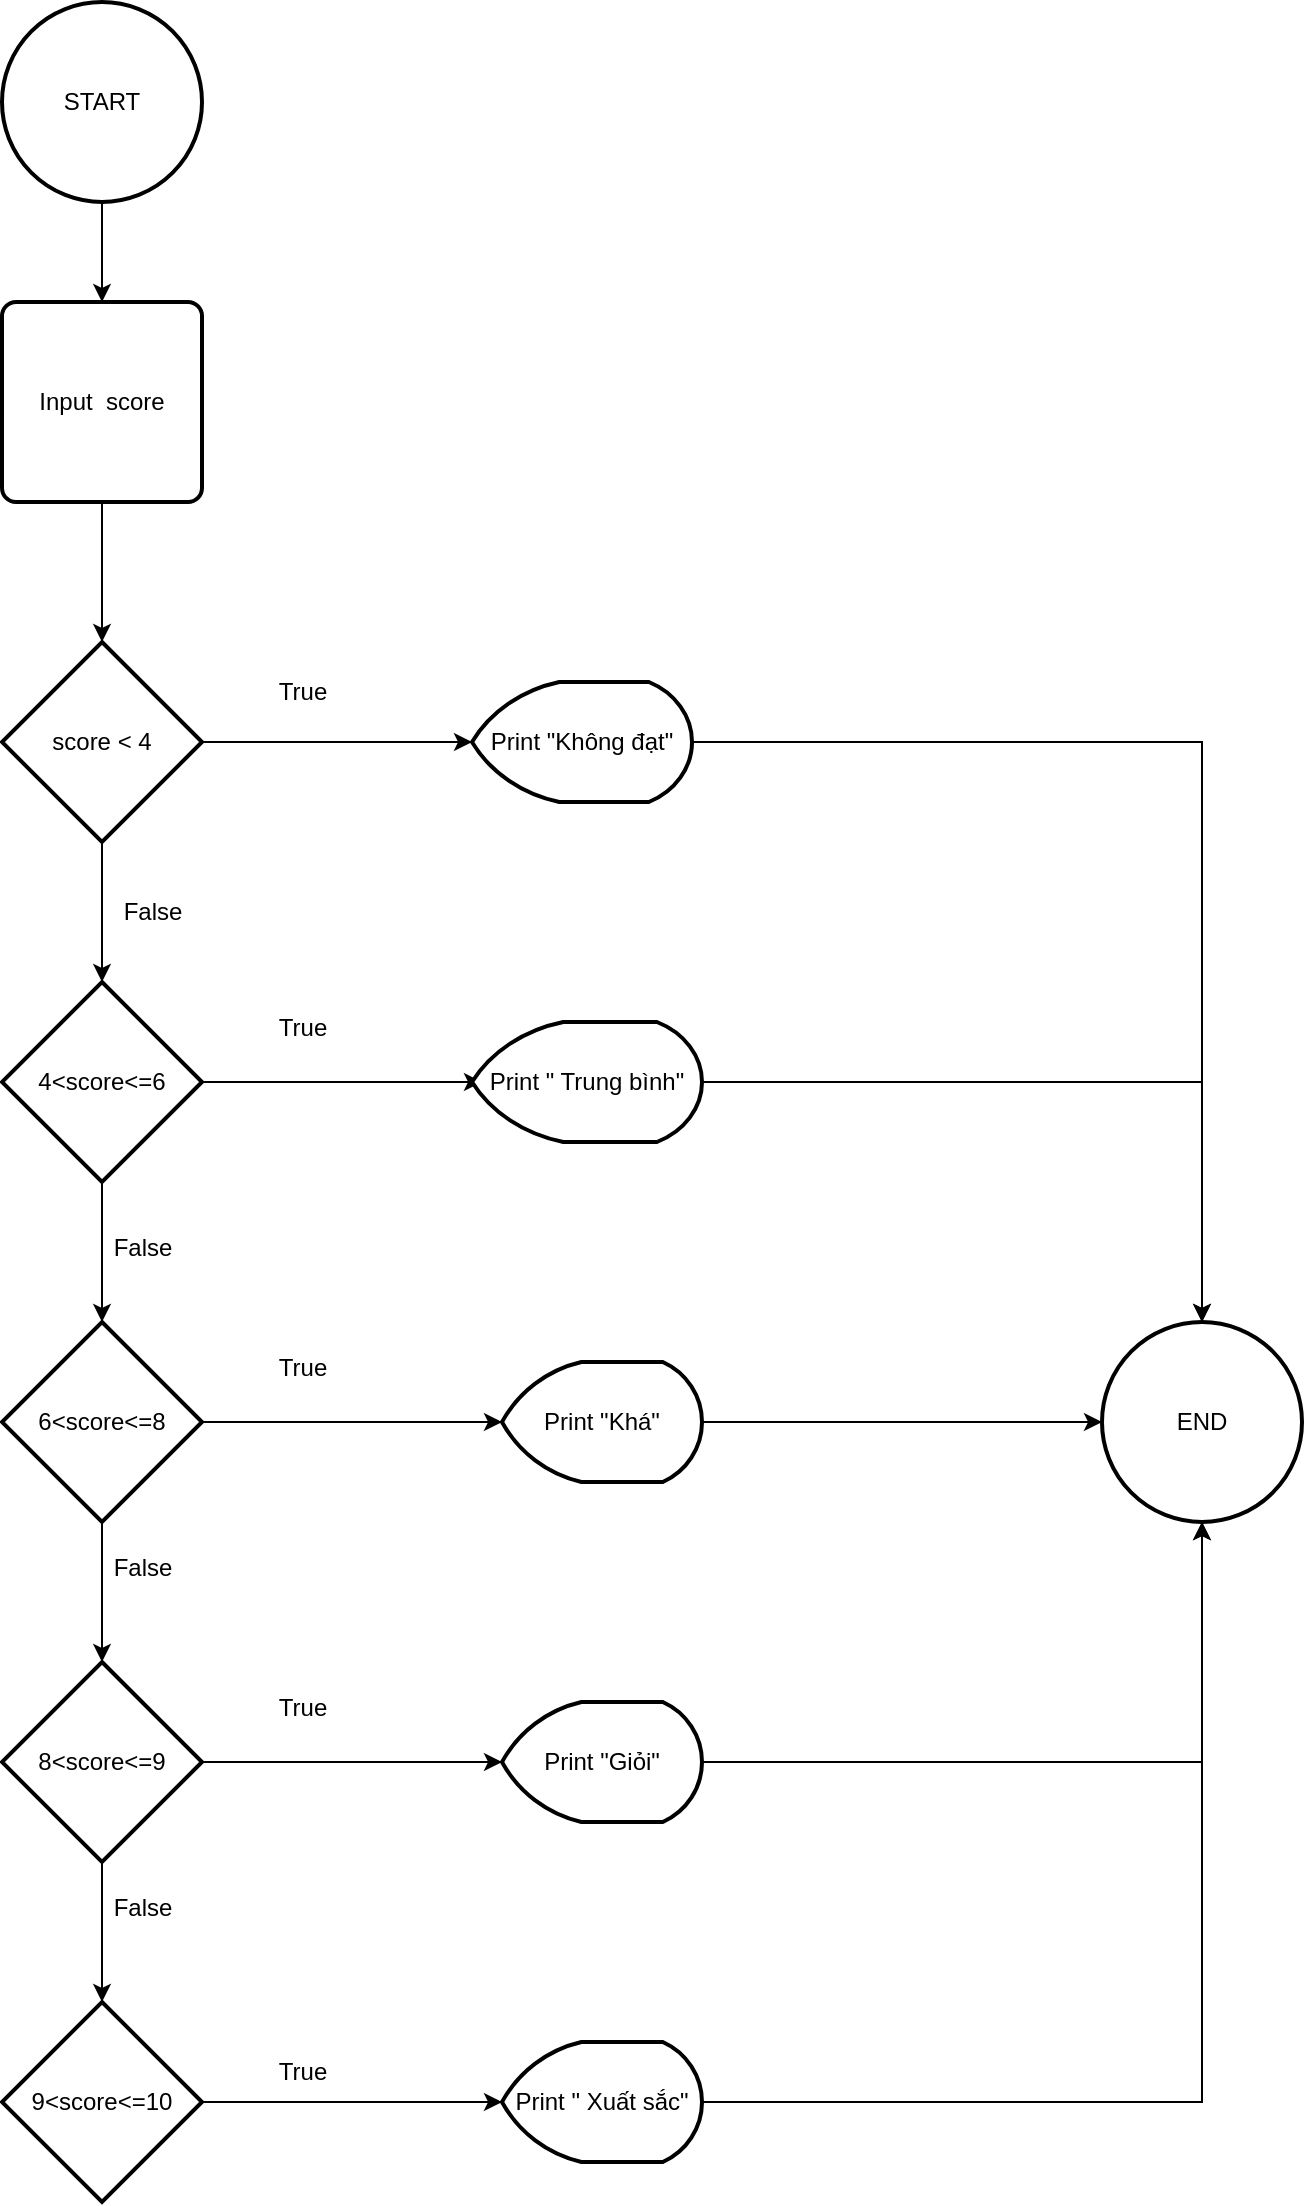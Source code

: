 <mxfile version="25.0.3">
  <diagram id="C5RBs43oDa-KdzZeNtuy" name="Page-1">
    <mxGraphModel dx="837" dy="487" grid="1" gridSize="10" guides="1" tooltips="1" connect="1" arrows="1" fold="1" page="1" pageScale="1" pageWidth="827" pageHeight="1169" math="0" shadow="0">
      <root>
        <mxCell id="WIyWlLk6GJQsqaUBKTNV-0" />
        <mxCell id="WIyWlLk6GJQsqaUBKTNV-1" parent="WIyWlLk6GJQsqaUBKTNV-0" />
        <mxCell id="5epUa7cd-4umci63JbzG-5" style="edgeStyle=orthogonalEdgeStyle;rounded=0;orthogonalLoop=1;jettySize=auto;html=1;entryX=0.5;entryY=0;entryDx=0;entryDy=0;" edge="1" parent="WIyWlLk6GJQsqaUBKTNV-1" source="5epUa7cd-4umci63JbzG-2" target="5epUa7cd-4umci63JbzG-3">
          <mxGeometry relative="1" as="geometry" />
        </mxCell>
        <mxCell id="5epUa7cd-4umci63JbzG-2" value="START" style="strokeWidth=2;html=1;shape=mxgraph.flowchart.start_2;whiteSpace=wrap;" vertex="1" parent="WIyWlLk6GJQsqaUBKTNV-1">
          <mxGeometry x="120" y="30" width="100" height="100" as="geometry" />
        </mxCell>
        <mxCell id="5epUa7cd-4umci63JbzG-6" style="edgeStyle=orthogonalEdgeStyle;rounded=0;orthogonalLoop=1;jettySize=auto;html=1;" edge="1" parent="WIyWlLk6GJQsqaUBKTNV-1" source="5epUa7cd-4umci63JbzG-3">
          <mxGeometry relative="1" as="geometry">
            <mxPoint x="170" y="350" as="targetPoint" />
          </mxGeometry>
        </mxCell>
        <mxCell id="5epUa7cd-4umci63JbzG-3" value="Input&amp;nbsp; score" style="rounded=1;whiteSpace=wrap;html=1;absoluteArcSize=1;arcSize=14;strokeWidth=2;" vertex="1" parent="WIyWlLk6GJQsqaUBKTNV-1">
          <mxGeometry x="120" y="180" width="100" height="100" as="geometry" />
        </mxCell>
        <mxCell id="5epUa7cd-4umci63JbzG-44" style="edgeStyle=orthogonalEdgeStyle;rounded=0;orthogonalLoop=1;jettySize=auto;html=1;" edge="1" parent="WIyWlLk6GJQsqaUBKTNV-1" source="5epUa7cd-4umci63JbzG-32">
          <mxGeometry relative="1" as="geometry">
            <mxPoint x="170" y="520" as="targetPoint" />
          </mxGeometry>
        </mxCell>
        <mxCell id="5epUa7cd-4umci63JbzG-32" value="score &amp;lt; 4" style="strokeWidth=2;html=1;shape=mxgraph.flowchart.decision;whiteSpace=wrap;" vertex="1" parent="WIyWlLk6GJQsqaUBKTNV-1">
          <mxGeometry x="120" y="350" width="100" height="100" as="geometry" />
        </mxCell>
        <mxCell id="5epUa7cd-4umci63JbzG-34" value="True" style="text;html=1;align=center;verticalAlign=middle;resizable=0;points=[];autosize=1;strokeColor=none;fillColor=none;" vertex="1" parent="WIyWlLk6GJQsqaUBKTNV-1">
          <mxGeometry x="245" y="360" width="50" height="30" as="geometry" />
        </mxCell>
        <mxCell id="5epUa7cd-4umci63JbzG-67" style="edgeStyle=orthogonalEdgeStyle;rounded=0;orthogonalLoop=1;jettySize=auto;html=1;entryX=0.5;entryY=0;entryDx=0;entryDy=0;entryPerimeter=0;" edge="1" parent="WIyWlLk6GJQsqaUBKTNV-1" source="5epUa7cd-4umci63JbzG-35" target="5epUa7cd-4umci63JbzG-70">
          <mxGeometry relative="1" as="geometry">
            <mxPoint x="720" y="680" as="targetPoint" />
          </mxGeometry>
        </mxCell>
        <mxCell id="5epUa7cd-4umci63JbzG-35" value="Print &quot;Không đạt&quot;" style="strokeWidth=2;html=1;shape=mxgraph.flowchart.display;whiteSpace=wrap;" vertex="1" parent="WIyWlLk6GJQsqaUBKTNV-1">
          <mxGeometry x="355" y="370" width="110" height="60" as="geometry" />
        </mxCell>
        <mxCell id="5epUa7cd-4umci63JbzG-38" value="False" style="text;html=1;align=center;verticalAlign=middle;resizable=0;points=[];autosize=1;strokeColor=none;fillColor=none;" vertex="1" parent="WIyWlLk6GJQsqaUBKTNV-1">
          <mxGeometry x="170" y="470" width="50" height="30" as="geometry" />
        </mxCell>
        <mxCell id="5epUa7cd-4umci63JbzG-45" style="edgeStyle=orthogonalEdgeStyle;rounded=0;orthogonalLoop=1;jettySize=auto;html=1;" edge="1" parent="WIyWlLk6GJQsqaUBKTNV-1" source="5epUa7cd-4umci63JbzG-42">
          <mxGeometry relative="1" as="geometry">
            <mxPoint x="360" y="570" as="targetPoint" />
          </mxGeometry>
        </mxCell>
        <mxCell id="5epUa7cd-4umci63JbzG-48" style="edgeStyle=orthogonalEdgeStyle;rounded=0;orthogonalLoop=1;jettySize=auto;html=1;" edge="1" parent="WIyWlLk6GJQsqaUBKTNV-1" source="5epUa7cd-4umci63JbzG-42">
          <mxGeometry relative="1" as="geometry">
            <mxPoint x="170" y="690" as="targetPoint" />
          </mxGeometry>
        </mxCell>
        <mxCell id="5epUa7cd-4umci63JbzG-42" value="4&amp;lt;score&amp;lt;=6" style="strokeWidth=2;html=1;shape=mxgraph.flowchart.decision;whiteSpace=wrap;" vertex="1" parent="WIyWlLk6GJQsqaUBKTNV-1">
          <mxGeometry x="120" y="520" width="100" height="100" as="geometry" />
        </mxCell>
        <mxCell id="5epUa7cd-4umci63JbzG-46" value="True" style="text;html=1;align=center;verticalAlign=middle;resizable=0;points=[];autosize=1;strokeColor=none;fillColor=none;" vertex="1" parent="WIyWlLk6GJQsqaUBKTNV-1">
          <mxGeometry x="245" y="528" width="50" height="30" as="geometry" />
        </mxCell>
        <mxCell id="5epUa7cd-4umci63JbzG-68" style="edgeStyle=orthogonalEdgeStyle;rounded=0;orthogonalLoop=1;jettySize=auto;html=1;entryX=0.5;entryY=0;entryDx=0;entryDy=0;entryPerimeter=0;" edge="1" parent="WIyWlLk6GJQsqaUBKTNV-1" source="5epUa7cd-4umci63JbzG-47" target="5epUa7cd-4umci63JbzG-70">
          <mxGeometry relative="1" as="geometry">
            <mxPoint x="720" y="680" as="targetPoint" />
          </mxGeometry>
        </mxCell>
        <mxCell id="5epUa7cd-4umci63JbzG-47" value="Print &quot; Trung bình&quot;" style="strokeWidth=2;html=1;shape=mxgraph.flowchart.display;whiteSpace=wrap;" vertex="1" parent="WIyWlLk6GJQsqaUBKTNV-1">
          <mxGeometry x="355" y="540" width="115" height="60" as="geometry" />
        </mxCell>
        <mxCell id="5epUa7cd-4umci63JbzG-49" value="False" style="text;html=1;align=center;verticalAlign=middle;resizable=0;points=[];autosize=1;strokeColor=none;fillColor=none;" vertex="1" parent="WIyWlLk6GJQsqaUBKTNV-1">
          <mxGeometry x="165" y="638" width="50" height="30" as="geometry" />
        </mxCell>
        <mxCell id="5epUa7cd-4umci63JbzG-51" style="edgeStyle=orthogonalEdgeStyle;rounded=0;orthogonalLoop=1;jettySize=auto;html=1;" edge="1" parent="WIyWlLk6GJQsqaUBKTNV-1" source="5epUa7cd-4umci63JbzG-50" target="5epUa7cd-4umci63JbzG-52">
          <mxGeometry relative="1" as="geometry">
            <mxPoint x="360" y="740" as="targetPoint" />
          </mxGeometry>
        </mxCell>
        <mxCell id="5epUa7cd-4umci63JbzG-54" style="edgeStyle=orthogonalEdgeStyle;rounded=0;orthogonalLoop=1;jettySize=auto;html=1;" edge="1" parent="WIyWlLk6GJQsqaUBKTNV-1" source="5epUa7cd-4umci63JbzG-50">
          <mxGeometry relative="1" as="geometry">
            <mxPoint x="170" y="860" as="targetPoint" />
          </mxGeometry>
        </mxCell>
        <mxCell id="5epUa7cd-4umci63JbzG-50" value="6&amp;lt;score&amp;lt;=8" style="strokeWidth=2;html=1;shape=mxgraph.flowchart.decision;whiteSpace=wrap;" vertex="1" parent="WIyWlLk6GJQsqaUBKTNV-1">
          <mxGeometry x="120" y="690" width="100" height="100" as="geometry" />
        </mxCell>
        <mxCell id="5epUa7cd-4umci63JbzG-69" style="edgeStyle=orthogonalEdgeStyle;rounded=0;orthogonalLoop=1;jettySize=auto;html=1;" edge="1" parent="WIyWlLk6GJQsqaUBKTNV-1" source="5epUa7cd-4umci63JbzG-52" target="5epUa7cd-4umci63JbzG-70">
          <mxGeometry relative="1" as="geometry">
            <mxPoint x="660" y="740" as="targetPoint" />
          </mxGeometry>
        </mxCell>
        <mxCell id="5epUa7cd-4umci63JbzG-52" value="Print &quot;Khá&quot;" style="strokeWidth=2;html=1;shape=mxgraph.flowchart.display;whiteSpace=wrap;" vertex="1" parent="WIyWlLk6GJQsqaUBKTNV-1">
          <mxGeometry x="370" y="710" width="100" height="60" as="geometry" />
        </mxCell>
        <mxCell id="5epUa7cd-4umci63JbzG-53" value="True" style="text;html=1;align=center;verticalAlign=middle;resizable=0;points=[];autosize=1;strokeColor=none;fillColor=none;" vertex="1" parent="WIyWlLk6GJQsqaUBKTNV-1">
          <mxGeometry x="245" y="698" width="50" height="30" as="geometry" />
        </mxCell>
        <mxCell id="5epUa7cd-4umci63JbzG-57" style="edgeStyle=orthogonalEdgeStyle;rounded=0;orthogonalLoop=1;jettySize=auto;html=1;" edge="1" parent="WIyWlLk6GJQsqaUBKTNV-1" source="5epUa7cd-4umci63JbzG-55" target="5epUa7cd-4umci63JbzG-58">
          <mxGeometry relative="1" as="geometry">
            <mxPoint x="370" y="910" as="targetPoint" />
          </mxGeometry>
        </mxCell>
        <mxCell id="5epUa7cd-4umci63JbzG-61" style="edgeStyle=orthogonalEdgeStyle;rounded=0;orthogonalLoop=1;jettySize=auto;html=1;" edge="1" parent="WIyWlLk6GJQsqaUBKTNV-1" source="5epUa7cd-4umci63JbzG-55">
          <mxGeometry relative="1" as="geometry">
            <mxPoint x="170" y="1030" as="targetPoint" />
          </mxGeometry>
        </mxCell>
        <mxCell id="5epUa7cd-4umci63JbzG-55" value="8&amp;lt;score&amp;lt;=9" style="strokeWidth=2;html=1;shape=mxgraph.flowchart.decision;whiteSpace=wrap;" vertex="1" parent="WIyWlLk6GJQsqaUBKTNV-1">
          <mxGeometry x="120" y="860" width="100" height="100" as="geometry" />
        </mxCell>
        <mxCell id="5epUa7cd-4umci63JbzG-56" value="False" style="text;html=1;align=center;verticalAlign=middle;resizable=0;points=[];autosize=1;strokeColor=none;fillColor=none;" vertex="1" parent="WIyWlLk6GJQsqaUBKTNV-1">
          <mxGeometry x="165" y="798" width="50" height="30" as="geometry" />
        </mxCell>
        <mxCell id="5epUa7cd-4umci63JbzG-58" value="Print &quot;Giỏi&quot;" style="strokeWidth=2;html=1;shape=mxgraph.flowchart.display;whiteSpace=wrap;" vertex="1" parent="WIyWlLk6GJQsqaUBKTNV-1">
          <mxGeometry x="370" y="880" width="100" height="60" as="geometry" />
        </mxCell>
        <mxCell id="5epUa7cd-4umci63JbzG-59" style="edgeStyle=orthogonalEdgeStyle;rounded=0;orthogonalLoop=1;jettySize=auto;html=1;entryX=0;entryY=0.5;entryDx=0;entryDy=0;entryPerimeter=0;" edge="1" parent="WIyWlLk6GJQsqaUBKTNV-1" source="5epUa7cd-4umci63JbzG-32" target="5epUa7cd-4umci63JbzG-35">
          <mxGeometry relative="1" as="geometry" />
        </mxCell>
        <mxCell id="5epUa7cd-4umci63JbzG-60" value="True" style="text;html=1;align=center;verticalAlign=middle;resizable=0;points=[];autosize=1;strokeColor=none;fillColor=none;" vertex="1" parent="WIyWlLk6GJQsqaUBKTNV-1">
          <mxGeometry x="245" y="868" width="50" height="30" as="geometry" />
        </mxCell>
        <mxCell id="5epUa7cd-4umci63JbzG-63" style="edgeStyle=orthogonalEdgeStyle;rounded=0;orthogonalLoop=1;jettySize=auto;html=1;" edge="1" parent="WIyWlLk6GJQsqaUBKTNV-1" source="5epUa7cd-4umci63JbzG-62" target="5epUa7cd-4umci63JbzG-64">
          <mxGeometry relative="1" as="geometry">
            <mxPoint x="370" y="1080" as="targetPoint" />
          </mxGeometry>
        </mxCell>
        <mxCell id="5epUa7cd-4umci63JbzG-62" value="9&amp;lt;score&amp;lt;=10" style="strokeWidth=2;html=1;shape=mxgraph.flowchart.decision;whiteSpace=wrap;" vertex="1" parent="WIyWlLk6GJQsqaUBKTNV-1">
          <mxGeometry x="120" y="1030" width="100" height="100" as="geometry" />
        </mxCell>
        <mxCell id="5epUa7cd-4umci63JbzG-64" value="Print &quot; Xuất sắc&quot;" style="strokeWidth=2;html=1;shape=mxgraph.flowchart.display;whiteSpace=wrap;" vertex="1" parent="WIyWlLk6GJQsqaUBKTNV-1">
          <mxGeometry x="370" y="1050" width="100" height="60" as="geometry" />
        </mxCell>
        <mxCell id="5epUa7cd-4umci63JbzG-65" value="True" style="text;html=1;align=center;verticalAlign=middle;resizable=0;points=[];autosize=1;strokeColor=none;fillColor=none;" vertex="1" parent="WIyWlLk6GJQsqaUBKTNV-1">
          <mxGeometry x="245" y="1050" width="50" height="30" as="geometry" />
        </mxCell>
        <mxCell id="5epUa7cd-4umci63JbzG-66" value="False" style="text;html=1;align=center;verticalAlign=middle;resizable=0;points=[];autosize=1;strokeColor=none;fillColor=none;" vertex="1" parent="WIyWlLk6GJQsqaUBKTNV-1">
          <mxGeometry x="165" y="968" width="50" height="30" as="geometry" />
        </mxCell>
        <mxCell id="5epUa7cd-4umci63JbzG-70" value="END" style="strokeWidth=2;html=1;shape=mxgraph.flowchart.start_2;whiteSpace=wrap;" vertex="1" parent="WIyWlLk6GJQsqaUBKTNV-1">
          <mxGeometry x="670" y="690" width="100" height="100" as="geometry" />
        </mxCell>
        <mxCell id="5epUa7cd-4umci63JbzG-71" style="edgeStyle=orthogonalEdgeStyle;rounded=0;orthogonalLoop=1;jettySize=auto;html=1;entryX=0.5;entryY=1;entryDx=0;entryDy=0;entryPerimeter=0;" edge="1" parent="WIyWlLk6GJQsqaUBKTNV-1" source="5epUa7cd-4umci63JbzG-58" target="5epUa7cd-4umci63JbzG-70">
          <mxGeometry relative="1" as="geometry" />
        </mxCell>
        <mxCell id="5epUa7cd-4umci63JbzG-72" style="edgeStyle=orthogonalEdgeStyle;rounded=0;orthogonalLoop=1;jettySize=auto;html=1;entryX=0.5;entryY=1;entryDx=0;entryDy=0;entryPerimeter=0;" edge="1" parent="WIyWlLk6GJQsqaUBKTNV-1" source="5epUa7cd-4umci63JbzG-64" target="5epUa7cd-4umci63JbzG-70">
          <mxGeometry relative="1" as="geometry" />
        </mxCell>
      </root>
    </mxGraphModel>
  </diagram>
</mxfile>
